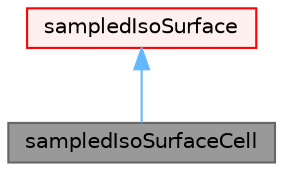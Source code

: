 digraph "sampledIsoSurfaceCell"
{
 // LATEX_PDF_SIZE
  bgcolor="transparent";
  edge [fontname=Helvetica,fontsize=10,labelfontname=Helvetica,labelfontsize=10];
  node [fontname=Helvetica,fontsize=10,shape=box,height=0.2,width=0.4];
  Node1 [id="Node000001",label="sampledIsoSurfaceCell",height=0.2,width=0.4,color="gray40", fillcolor="grey60", style="filled", fontcolor="black",tooltip="A sampledSurface defined by a surface of iso value using a cell algorithm. It only recalculates the i..."];
  Node2 -> Node1 [id="edge1_Node000001_Node000002",dir="back",color="steelblue1",style="solid",tooltip=" "];
  Node2 [id="Node000002",label="sampledIsoSurface",height=0.2,width=0.4,color="red", fillcolor="#FFF0F0", style="filled",URL="$classFoam_1_1sampledIsoSurface.html",tooltip="A sampledSurface defined by a surface of iso value. It only recalculates the iso-surface if time chan..."];
}
